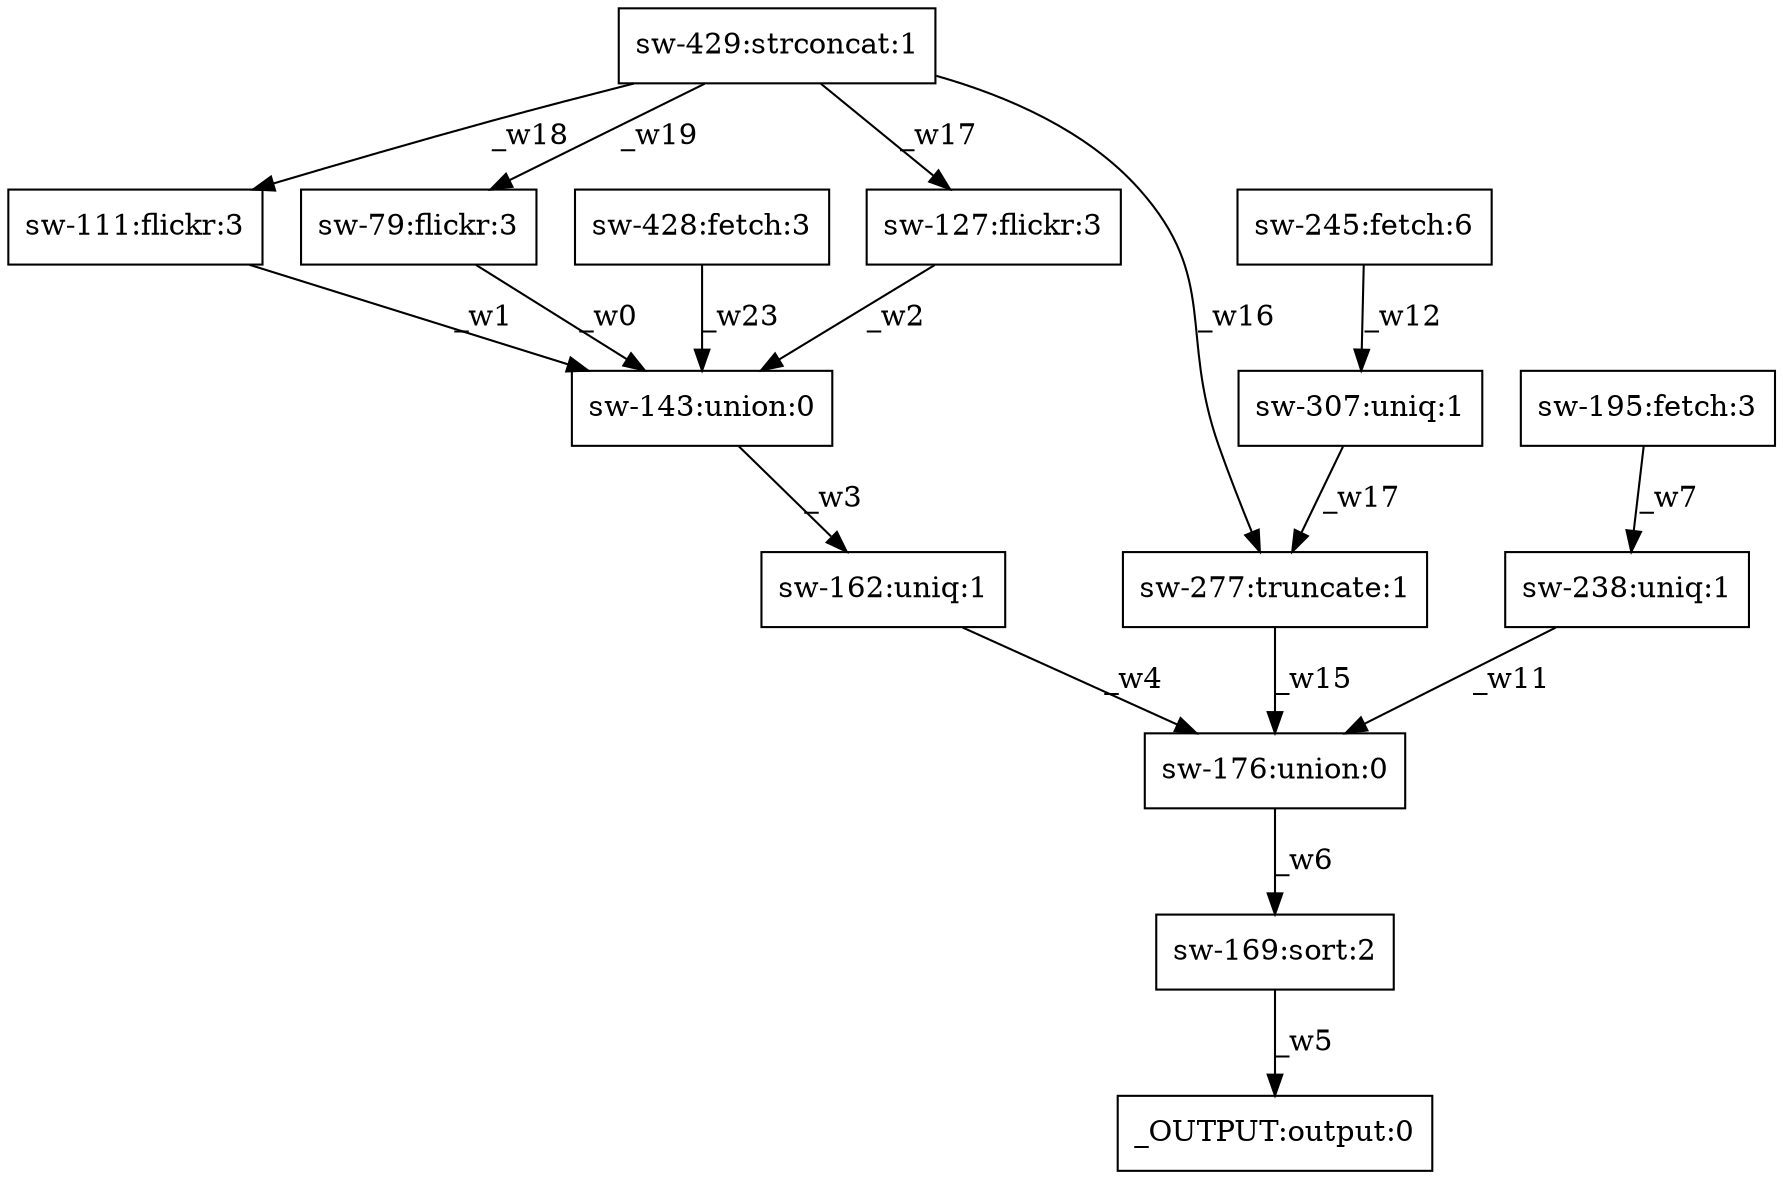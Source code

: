 digraph test1 { node [shape=box] "_OUTPUT" [label="_OUTPUT:output:0"];"sw-429" [label="sw-429:strconcat:1"];"sw-277" [label="sw-277:truncate:1"];"sw-245" [label="sw-245:fetch:6"];"sw-428" [label="sw-428:fetch:3"];"sw-127" [label="sw-127:flickr:3"];"sw-162" [label="sw-162:uniq:1"];"sw-195" [label="sw-195:fetch:3"];"sw-143" [label="sw-143:union:0"];"sw-238" [label="sw-238:uniq:1"];"sw-307" [label="sw-307:uniq:1"];"sw-111" [label="sw-111:flickr:3"];"sw-169" [label="sw-169:sort:2"];"sw-79" [label="sw-79:flickr:3"];"sw-176" [label="sw-176:union:0"];"sw-79" -> "sw-143" [label="_w0"];"sw-111" -> "sw-143" [label="_w1"];"sw-127" -> "sw-143" [label="_w2"];"sw-143" -> "sw-162" [label="_w3"];"sw-162" -> "sw-176" [label="_w4"];"sw-169" -> "_OUTPUT" [label="_w5"];"sw-176" -> "sw-169" [label="_w6"];"sw-195" -> "sw-238" [label="_w7"];"sw-238" -> "sw-176" [label="_w11"];"sw-245" -> "sw-307" [label="_w12"];"sw-277" -> "sw-176" [label="_w15"];"sw-307" -> "sw-277" [label="_w17"];"sw-428" -> "sw-143" [label="_w23"];"sw-429" -> "sw-277" [label="_w16"];"sw-429" -> "sw-127" [label="_w17"];"sw-429" -> "sw-111" [label="_w18"];"sw-429" -> "sw-79" [label="_w19"];}